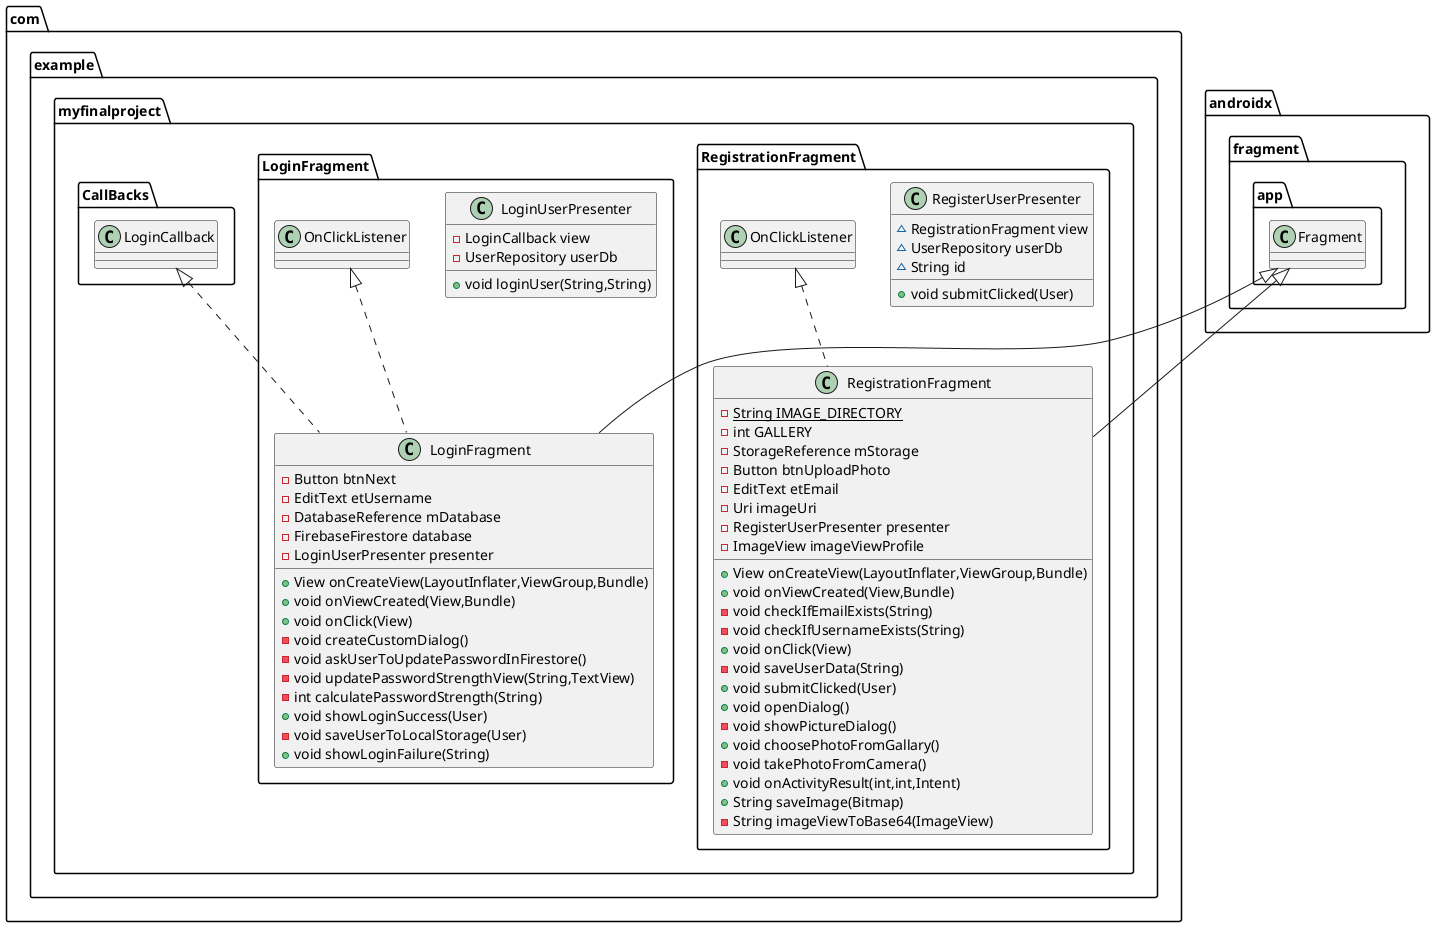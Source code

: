 @startuml
class com.example.myfinalproject.RegistrationFragment.RegisterUserPresenter {
~ RegistrationFragment view
~ UserRepository userDb
~ String id
+ void submitClicked(User)
}


class com.example.myfinalproject.RegistrationFragment.RegistrationFragment {
- {static} String IMAGE_DIRECTORY
- int GALLERY
- StorageReference mStorage
- Button btnUploadPhoto
- EditText etEmail
- Uri imageUri
- RegisterUserPresenter presenter
- ImageView imageViewProfile
+ View onCreateView(LayoutInflater,ViewGroup,Bundle)
+ void onViewCreated(View,Bundle)
- void checkIfEmailExists(String)
- void checkIfUsernameExists(String)
+ void onClick(View)
- void saveUserData(String)
+ void submitClicked(User)
+ void openDialog()
- void showPictureDialog()
+ void choosePhotoFromGallary()
- void takePhotoFromCamera()
+ void onActivityResult(int,int,Intent)
+ String saveImage(Bitmap)
- String imageViewToBase64(ImageView)
}


class com.example.myfinalproject.LoginFragment.LoginUserPresenter {
- LoginCallback view
- UserRepository userDb
+ void loginUser(String,String)
}


class com.example.myfinalproject.LoginFragment.LoginFragment {
- Button btnNext
- EditText etUsername
- DatabaseReference mDatabase
- FirebaseFirestore database
- LoginUserPresenter presenter
+ View onCreateView(LayoutInflater,ViewGroup,Bundle)
+ void onViewCreated(View,Bundle)
+ void onClick(View)
- void createCustomDialog()
- void askUserToUpdatePasswordInFirestore()
- void updatePasswordStrengthView(String,TextView)
- int calculatePasswordStrength(String)
+ void showLoginSuccess(User)
- void saveUserToLocalStorage(User)
+ void showLoginFailure(String)
}




com.example.myfinalproject.RegistrationFragment.OnClickListener <|.. com.example.myfinalproject.RegistrationFragment.RegistrationFragment
androidx.fragment.app.Fragment <|-- com.example.myfinalproject.RegistrationFragment.RegistrationFragment
com.example.myfinalproject.LoginFragment.OnClickListener <|.. com.example.myfinalproject.LoginFragment.LoginFragment
com.example.myfinalproject.CallBacks.LoginCallback <|.. com.example.myfinalproject.LoginFragment.LoginFragment
androidx.fragment.app.Fragment <|-- com.example.myfinalproject.LoginFragment.LoginFragment
@enduml